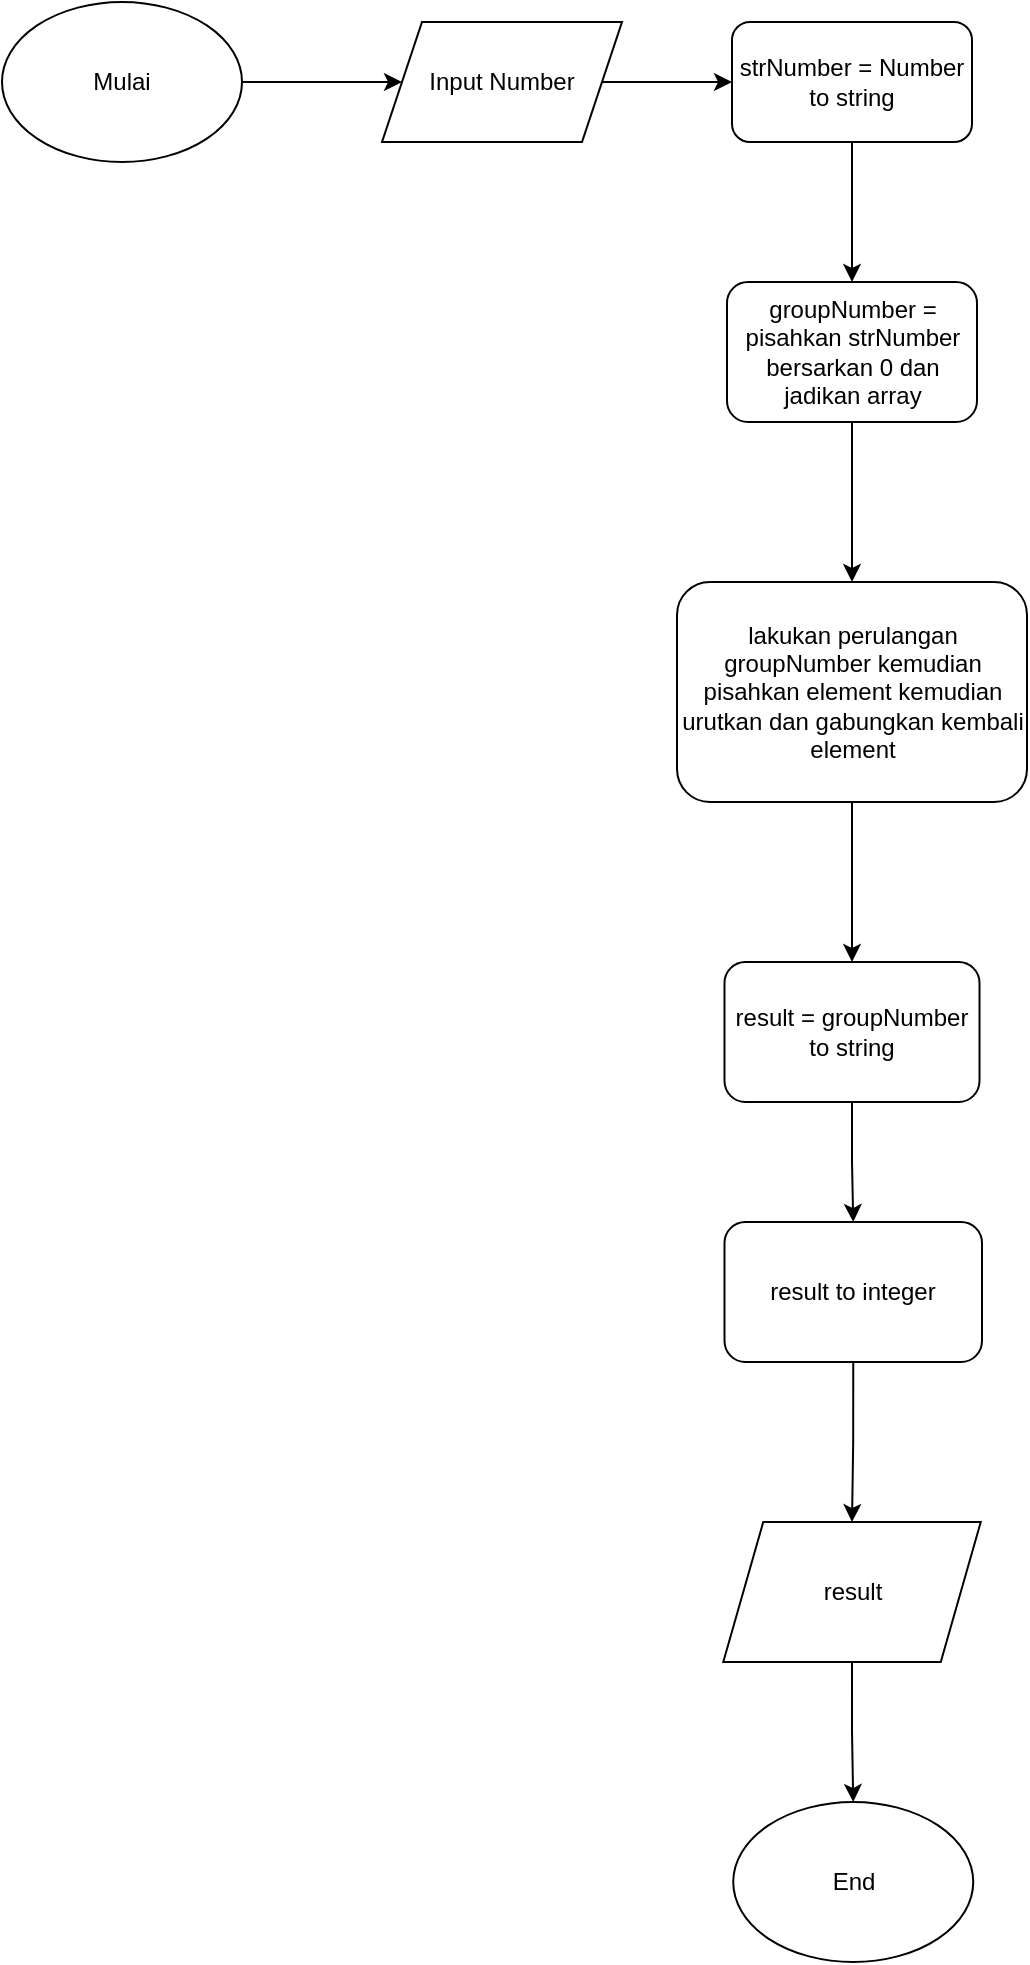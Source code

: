 <mxfile version="25.0.1">
  <diagram name="Page-1" id="df3dSbGQza155_L6ca05">
    <mxGraphModel dx="1042" dy="614" grid="1" gridSize="10" guides="1" tooltips="1" connect="1" arrows="1" fold="1" page="1" pageScale="1" pageWidth="850" pageHeight="1100" math="0" shadow="0">
      <root>
        <mxCell id="0" />
        <mxCell id="1" parent="0" />
        <mxCell id="J3lzm-O1Rp_wIBKk0r_1-3" style="edgeStyle=orthogonalEdgeStyle;rounded=0;orthogonalLoop=1;jettySize=auto;html=1;exitX=1;exitY=0.5;exitDx=0;exitDy=0;entryX=0;entryY=0.5;entryDx=0;entryDy=0;" edge="1" parent="1" source="J3lzm-O1Rp_wIBKk0r_1-1" target="J3lzm-O1Rp_wIBKk0r_1-2">
          <mxGeometry relative="1" as="geometry" />
        </mxCell>
        <mxCell id="J3lzm-O1Rp_wIBKk0r_1-1" value="Mulai" style="ellipse;whiteSpace=wrap;html=1;" vertex="1" parent="1">
          <mxGeometry x="60" y="60" width="120" height="80" as="geometry" />
        </mxCell>
        <mxCell id="J3lzm-O1Rp_wIBKk0r_1-16" style="edgeStyle=orthogonalEdgeStyle;rounded=0;orthogonalLoop=1;jettySize=auto;html=1;exitX=1;exitY=0.5;exitDx=0;exitDy=0;entryX=0;entryY=0.5;entryDx=0;entryDy=0;" edge="1" parent="1" source="J3lzm-O1Rp_wIBKk0r_1-2" target="J3lzm-O1Rp_wIBKk0r_1-14">
          <mxGeometry relative="1" as="geometry" />
        </mxCell>
        <mxCell id="J3lzm-O1Rp_wIBKk0r_1-2" value="Input Number" style="shape=parallelogram;perimeter=parallelogramPerimeter;whiteSpace=wrap;html=1;fixedSize=1;" vertex="1" parent="1">
          <mxGeometry x="250" y="70" width="120" height="60" as="geometry" />
        </mxCell>
        <mxCell id="J3lzm-O1Rp_wIBKk0r_1-18" style="edgeStyle=orthogonalEdgeStyle;rounded=0;orthogonalLoop=1;jettySize=auto;html=1;exitX=0.5;exitY=1;exitDx=0;exitDy=0;entryX=0.5;entryY=0;entryDx=0;entryDy=0;" edge="1" parent="1" source="J3lzm-O1Rp_wIBKk0r_1-14" target="J3lzm-O1Rp_wIBKk0r_1-17">
          <mxGeometry relative="1" as="geometry" />
        </mxCell>
        <mxCell id="J3lzm-O1Rp_wIBKk0r_1-14" value="strNumber = Number to string" style="rounded=1;whiteSpace=wrap;html=1;" vertex="1" parent="1">
          <mxGeometry x="425" y="70" width="120" height="60" as="geometry" />
        </mxCell>
        <mxCell id="J3lzm-O1Rp_wIBKk0r_1-20" style="edgeStyle=orthogonalEdgeStyle;rounded=0;orthogonalLoop=1;jettySize=auto;html=1;exitX=0.5;exitY=1;exitDx=0;exitDy=0;entryX=0.5;entryY=0;entryDx=0;entryDy=0;" edge="1" parent="1" source="J3lzm-O1Rp_wIBKk0r_1-17" target="J3lzm-O1Rp_wIBKk0r_1-19">
          <mxGeometry relative="1" as="geometry" />
        </mxCell>
        <mxCell id="J3lzm-O1Rp_wIBKk0r_1-17" value="groupNumber = pisahkan strNumber bersarkan 0 dan jadikan array" style="rounded=1;whiteSpace=wrap;html=1;" vertex="1" parent="1">
          <mxGeometry x="422.5" y="200" width="125" height="70" as="geometry" />
        </mxCell>
        <mxCell id="J3lzm-O1Rp_wIBKk0r_1-22" style="edgeStyle=orthogonalEdgeStyle;rounded=0;orthogonalLoop=1;jettySize=auto;html=1;exitX=0.5;exitY=1;exitDx=0;exitDy=0;entryX=0.5;entryY=0;entryDx=0;entryDy=0;" edge="1" parent="1" source="J3lzm-O1Rp_wIBKk0r_1-19" target="J3lzm-O1Rp_wIBKk0r_1-21">
          <mxGeometry relative="1" as="geometry" />
        </mxCell>
        <mxCell id="J3lzm-O1Rp_wIBKk0r_1-19" value="lakukan perulangan groupNumber kemudian pisahkan element kemudian urutkan dan gabungkan kembali element" style="rounded=1;whiteSpace=wrap;html=1;" vertex="1" parent="1">
          <mxGeometry x="397.5" y="350" width="175" height="110" as="geometry" />
        </mxCell>
        <mxCell id="J3lzm-O1Rp_wIBKk0r_1-24" style="edgeStyle=orthogonalEdgeStyle;rounded=0;orthogonalLoop=1;jettySize=auto;html=1;exitX=0.5;exitY=1;exitDx=0;exitDy=0;entryX=0.5;entryY=0;entryDx=0;entryDy=0;" edge="1" parent="1" source="J3lzm-O1Rp_wIBKk0r_1-21" target="J3lzm-O1Rp_wIBKk0r_1-23">
          <mxGeometry relative="1" as="geometry" />
        </mxCell>
        <mxCell id="J3lzm-O1Rp_wIBKk0r_1-21" value="result = groupNumber to string" style="rounded=1;whiteSpace=wrap;html=1;" vertex="1" parent="1">
          <mxGeometry x="421.25" y="540" width="127.5" height="70" as="geometry" />
        </mxCell>
        <mxCell id="J3lzm-O1Rp_wIBKk0r_1-26" style="edgeStyle=orthogonalEdgeStyle;rounded=0;orthogonalLoop=1;jettySize=auto;html=1;exitX=0.5;exitY=1;exitDx=0;exitDy=0;entryX=0.5;entryY=0;entryDx=0;entryDy=0;" edge="1" parent="1" source="J3lzm-O1Rp_wIBKk0r_1-23" target="J3lzm-O1Rp_wIBKk0r_1-25">
          <mxGeometry relative="1" as="geometry" />
        </mxCell>
        <mxCell id="J3lzm-O1Rp_wIBKk0r_1-23" value="result to integer" style="rounded=1;whiteSpace=wrap;html=1;" vertex="1" parent="1">
          <mxGeometry x="421.25" y="670" width="128.75" height="70" as="geometry" />
        </mxCell>
        <mxCell id="J3lzm-O1Rp_wIBKk0r_1-28" style="edgeStyle=orthogonalEdgeStyle;rounded=0;orthogonalLoop=1;jettySize=auto;html=1;exitX=0.5;exitY=1;exitDx=0;exitDy=0;entryX=0.5;entryY=0;entryDx=0;entryDy=0;" edge="1" parent="1" source="J3lzm-O1Rp_wIBKk0r_1-25" target="J3lzm-O1Rp_wIBKk0r_1-27">
          <mxGeometry relative="1" as="geometry" />
        </mxCell>
        <mxCell id="J3lzm-O1Rp_wIBKk0r_1-25" value="result" style="shape=parallelogram;perimeter=parallelogramPerimeter;whiteSpace=wrap;html=1;fixedSize=1;" vertex="1" parent="1">
          <mxGeometry x="420.63" y="820" width="128.75" height="70" as="geometry" />
        </mxCell>
        <mxCell id="J3lzm-O1Rp_wIBKk0r_1-27" value="End" style="ellipse;whiteSpace=wrap;html=1;" vertex="1" parent="1">
          <mxGeometry x="425.62" y="960" width="120" height="80" as="geometry" />
        </mxCell>
      </root>
    </mxGraphModel>
  </diagram>
</mxfile>
